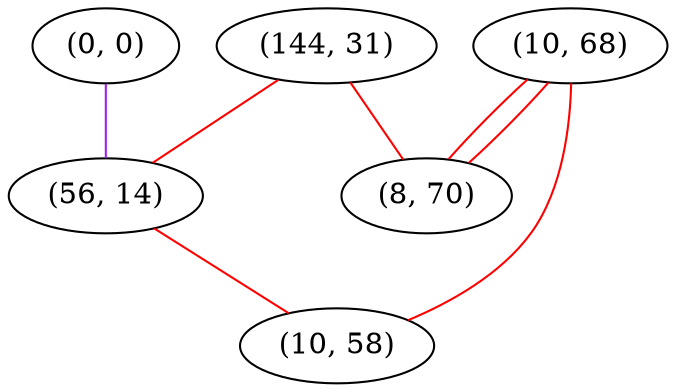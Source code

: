 graph "" {
"(0, 0)";
"(10, 68)";
"(144, 31)";
"(56, 14)";
"(10, 58)";
"(8, 70)";
"(0, 0)" -- "(56, 14)"  [color=purple, key=0, weight=4];
"(10, 68)" -- "(8, 70)"  [color=red, key=0, weight=1];
"(10, 68)" -- "(8, 70)"  [color=red, key=1, weight=1];
"(10, 68)" -- "(10, 58)"  [color=red, key=0, weight=1];
"(144, 31)" -- "(8, 70)"  [color=red, key=0, weight=1];
"(144, 31)" -- "(56, 14)"  [color=red, key=0, weight=1];
"(56, 14)" -- "(10, 58)"  [color=red, key=0, weight=1];
}
